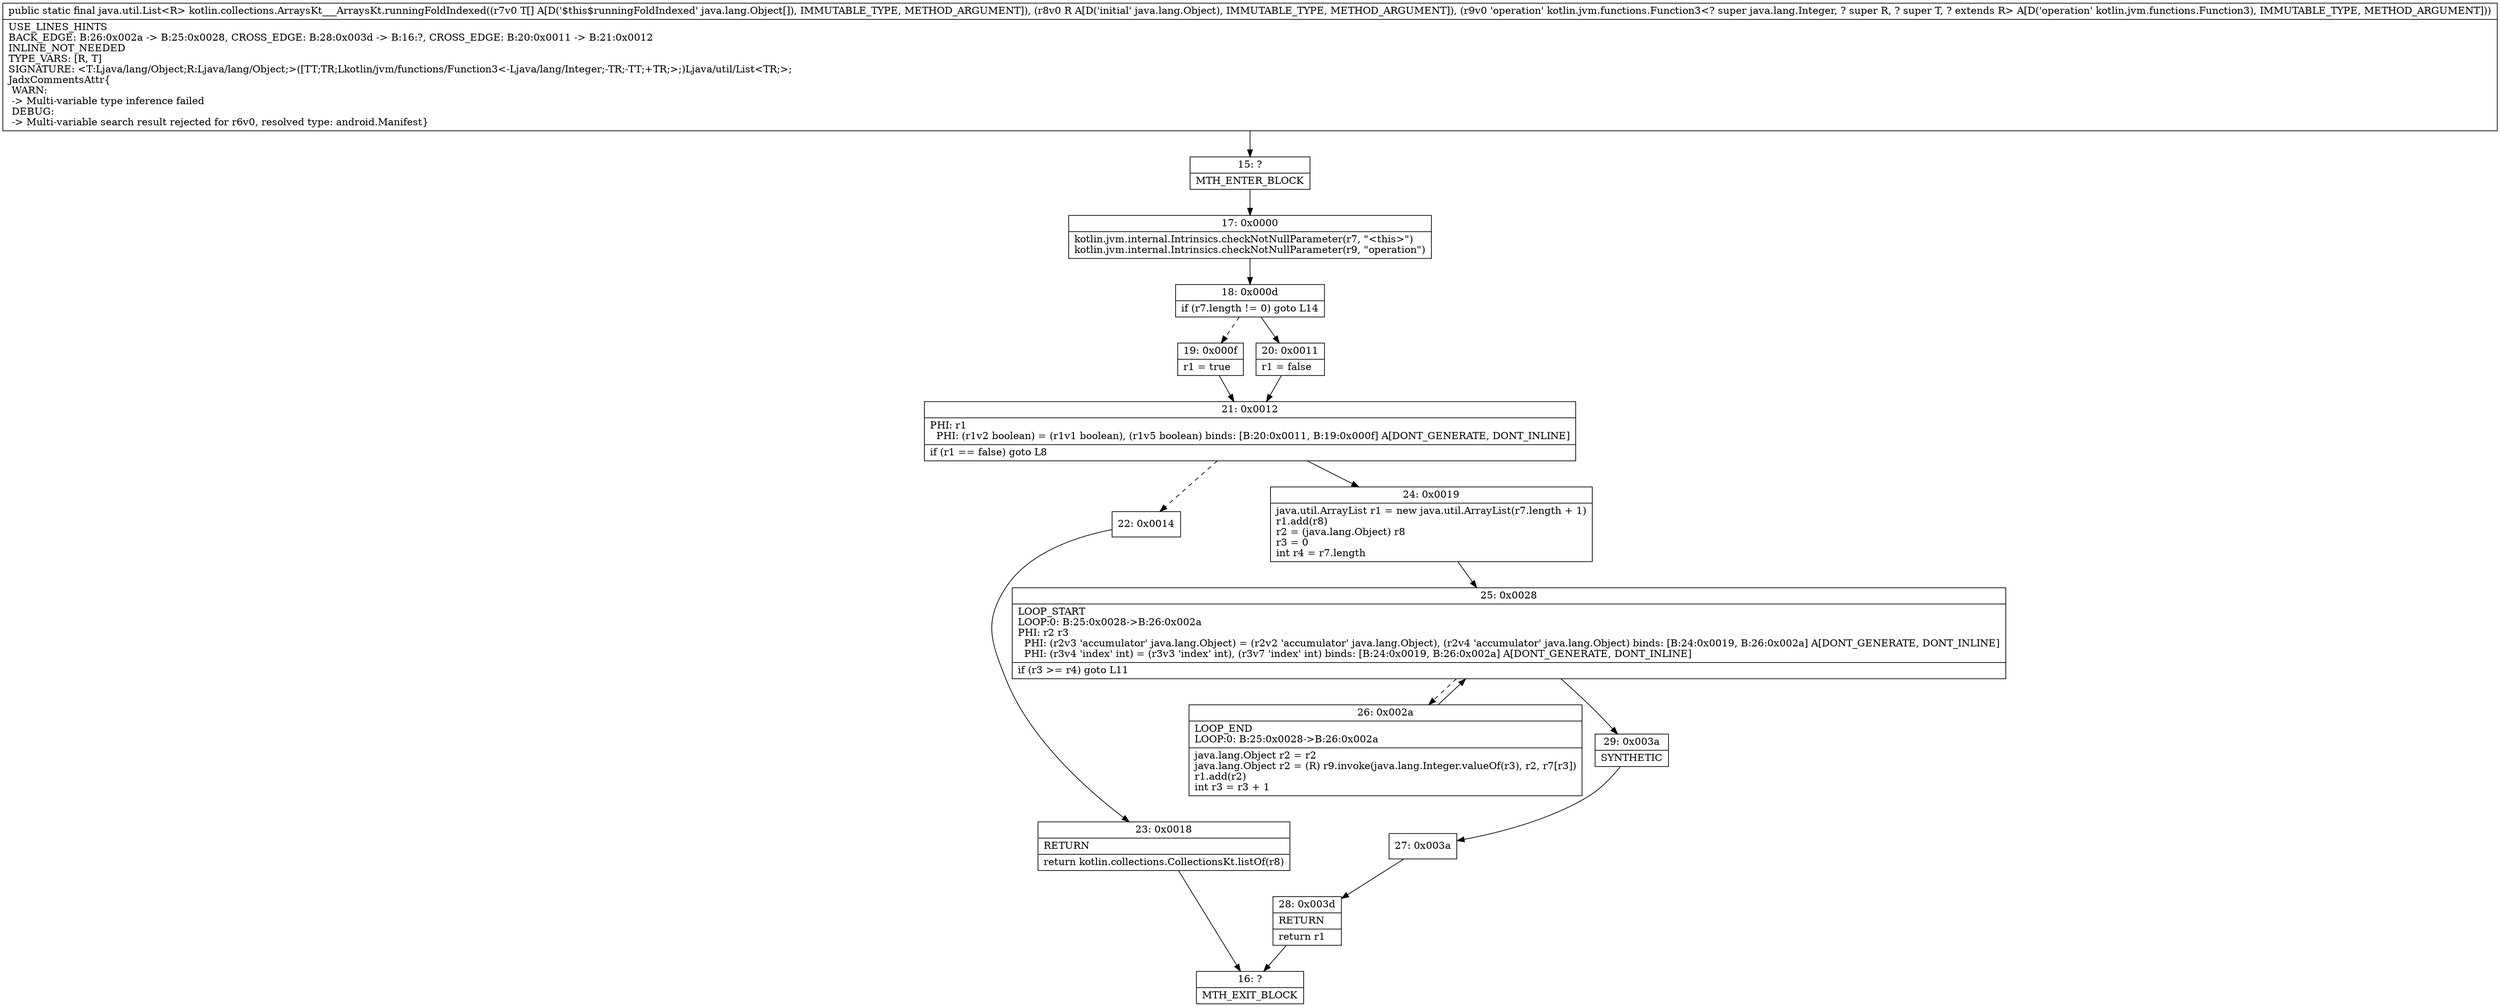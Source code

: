 digraph "CFG forkotlin.collections.ArraysKt___ArraysKt.runningFoldIndexed([Ljava\/lang\/Object;Ljava\/lang\/Object;Lkotlin\/jvm\/functions\/Function3;)Ljava\/util\/List;" {
Node_15 [shape=record,label="{15\:\ ?|MTH_ENTER_BLOCK\l}"];
Node_17 [shape=record,label="{17\:\ 0x0000|kotlin.jvm.internal.Intrinsics.checkNotNullParameter(r7, \"\<this\>\")\lkotlin.jvm.internal.Intrinsics.checkNotNullParameter(r9, \"operation\")\l}"];
Node_18 [shape=record,label="{18\:\ 0x000d|if (r7.length != 0) goto L14\l}"];
Node_19 [shape=record,label="{19\:\ 0x000f|r1 = true\l}"];
Node_21 [shape=record,label="{21\:\ 0x0012|PHI: r1 \l  PHI: (r1v2 boolean) = (r1v1 boolean), (r1v5 boolean) binds: [B:20:0x0011, B:19:0x000f] A[DONT_GENERATE, DONT_INLINE]\l|if (r1 == false) goto L8\l}"];
Node_22 [shape=record,label="{22\:\ 0x0014}"];
Node_23 [shape=record,label="{23\:\ 0x0018|RETURN\l|return kotlin.collections.CollectionsKt.listOf(r8)\l}"];
Node_16 [shape=record,label="{16\:\ ?|MTH_EXIT_BLOCK\l}"];
Node_24 [shape=record,label="{24\:\ 0x0019|java.util.ArrayList r1 = new java.util.ArrayList(r7.length + 1)\lr1.add(r8)\lr2 = (java.lang.Object) r8\lr3 = 0\lint r4 = r7.length\l}"];
Node_25 [shape=record,label="{25\:\ 0x0028|LOOP_START\lLOOP:0: B:25:0x0028\-\>B:26:0x002a\lPHI: r2 r3 \l  PHI: (r2v3 'accumulator' java.lang.Object) = (r2v2 'accumulator' java.lang.Object), (r2v4 'accumulator' java.lang.Object) binds: [B:24:0x0019, B:26:0x002a] A[DONT_GENERATE, DONT_INLINE]\l  PHI: (r3v4 'index' int) = (r3v3 'index' int), (r3v7 'index' int) binds: [B:24:0x0019, B:26:0x002a] A[DONT_GENERATE, DONT_INLINE]\l|if (r3 \>= r4) goto L11\l}"];
Node_26 [shape=record,label="{26\:\ 0x002a|LOOP_END\lLOOP:0: B:25:0x0028\-\>B:26:0x002a\l|java.lang.Object r2 = r2\ljava.lang.Object r2 = (R) r9.invoke(java.lang.Integer.valueOf(r3), r2, r7[r3])\lr1.add(r2)\lint r3 = r3 + 1\l}"];
Node_29 [shape=record,label="{29\:\ 0x003a|SYNTHETIC\l}"];
Node_27 [shape=record,label="{27\:\ 0x003a}"];
Node_28 [shape=record,label="{28\:\ 0x003d|RETURN\l|return r1\l}"];
Node_20 [shape=record,label="{20\:\ 0x0011|r1 = false\l}"];
MethodNode[shape=record,label="{public static final java.util.List\<R\> kotlin.collections.ArraysKt___ArraysKt.runningFoldIndexed((r7v0 T[] A[D('$this$runningFoldIndexed' java.lang.Object[]), IMMUTABLE_TYPE, METHOD_ARGUMENT]), (r8v0 R A[D('initial' java.lang.Object), IMMUTABLE_TYPE, METHOD_ARGUMENT]), (r9v0 'operation' kotlin.jvm.functions.Function3\<? super java.lang.Integer, ? super R, ? super T, ? extends R\> A[D('operation' kotlin.jvm.functions.Function3), IMMUTABLE_TYPE, METHOD_ARGUMENT]))  | USE_LINES_HINTS\lBACK_EDGE: B:26:0x002a \-\> B:25:0x0028, CROSS_EDGE: B:28:0x003d \-\> B:16:?, CROSS_EDGE: B:20:0x0011 \-\> B:21:0x0012\lINLINE_NOT_NEEDED\lTYPE_VARS: [R, T]\lSIGNATURE: \<T:Ljava\/lang\/Object;R:Ljava\/lang\/Object;\>([TT;TR;Lkotlin\/jvm\/functions\/Function3\<\-Ljava\/lang\/Integer;\-TR;\-TT;+TR;\>;)Ljava\/util\/List\<TR;\>;\lJadxCommentsAttr\{\l WARN: \l \-\> Multi\-variable type inference failed\l DEBUG: \l \-\> Multi\-variable search result rejected for r6v0, resolved type: android.Manifest\}\l}"];
MethodNode -> Node_15;Node_15 -> Node_17;
Node_17 -> Node_18;
Node_18 -> Node_19[style=dashed];
Node_18 -> Node_20;
Node_19 -> Node_21;
Node_21 -> Node_22[style=dashed];
Node_21 -> Node_24;
Node_22 -> Node_23;
Node_23 -> Node_16;
Node_24 -> Node_25;
Node_25 -> Node_26[style=dashed];
Node_25 -> Node_29;
Node_26 -> Node_25;
Node_29 -> Node_27;
Node_27 -> Node_28;
Node_28 -> Node_16;
Node_20 -> Node_21;
}

